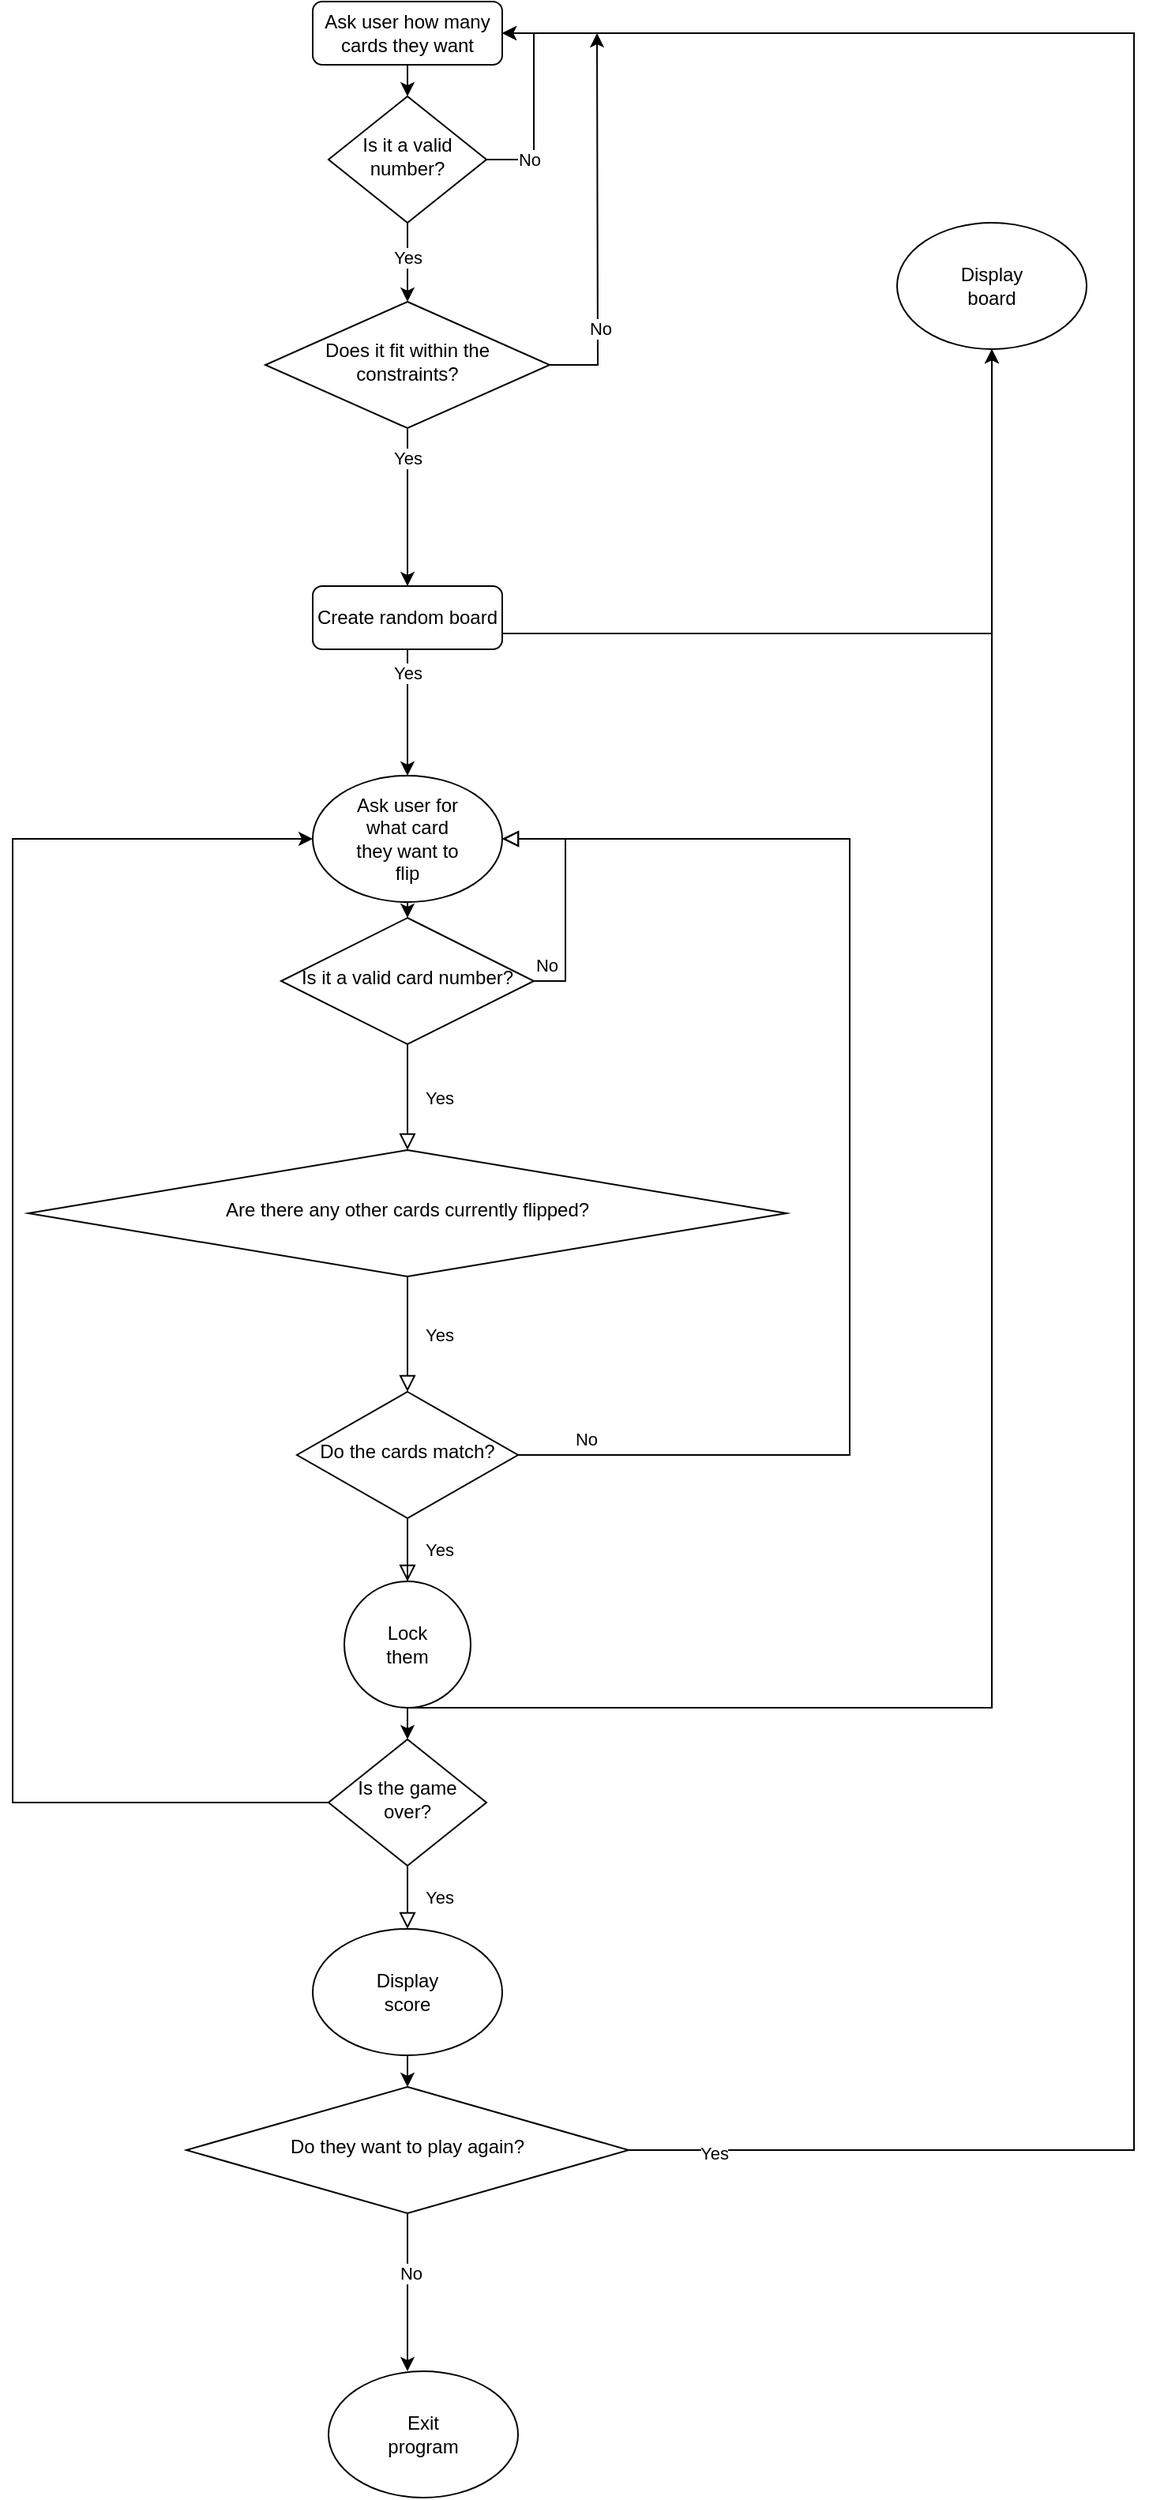 <mxfile version="14.5.3" type="github">
  <diagram id="C5RBs43oDa-KdzZeNtuy" name="Page-1">
    <mxGraphModel dx="1769" dy="614" grid="1" gridSize="10" guides="1" tooltips="1" connect="1" arrows="1" fold="1" page="1" pageScale="1" pageWidth="827" pageHeight="1169" math="0" shadow="0">
      <root>
        <mxCell id="WIyWlLk6GJQsqaUBKTNV-0" />
        <mxCell id="WIyWlLk6GJQsqaUBKTNV-1" parent="WIyWlLk6GJQsqaUBKTNV-0" />
        <mxCell id="iQYO56wF4inMTq4PNrKi-5" style="edgeStyle=orthogonalEdgeStyle;rounded=0;orthogonalLoop=1;jettySize=auto;html=1;exitX=1;exitY=0.5;exitDx=0;exitDy=0;entryX=1;entryY=0.5;entryDx=0;entryDy=0;" edge="1" parent="WIyWlLk6GJQsqaUBKTNV-1" source="WIyWlLk6GJQsqaUBKTNV-6" target="3CLsjrC5CwveXlhJZnMw-0">
          <mxGeometry relative="1" as="geometry">
            <mxPoint x="350" y="130" as="targetPoint" />
            <Array as="points">
              <mxPoint x="300" y="130" />
              <mxPoint x="300" y="50" />
            </Array>
          </mxGeometry>
        </mxCell>
        <mxCell id="iQYO56wF4inMTq4PNrKi-6" value="No" style="edgeLabel;html=1;align=center;verticalAlign=middle;resizable=0;points=[];" vertex="1" connectable="0" parent="iQYO56wF4inMTq4PNrKi-5">
          <mxGeometry x="-0.585" relative="1" as="geometry">
            <mxPoint as="offset" />
          </mxGeometry>
        </mxCell>
        <mxCell id="iQYO56wF4inMTq4PNrKi-7" style="edgeStyle=orthogonalEdgeStyle;rounded=0;orthogonalLoop=1;jettySize=auto;html=1;exitX=0.5;exitY=1;exitDx=0;exitDy=0;" edge="1" parent="WIyWlLk6GJQsqaUBKTNV-1" source="WIyWlLk6GJQsqaUBKTNV-6" target="WIyWlLk6GJQsqaUBKTNV-10">
          <mxGeometry relative="1" as="geometry">
            <Array as="points">
              <mxPoint x="220" y="210" />
              <mxPoint x="220" y="210" />
            </Array>
          </mxGeometry>
        </mxCell>
        <mxCell id="iQYO56wF4inMTq4PNrKi-8" value="Yes" style="edgeLabel;html=1;align=center;verticalAlign=middle;resizable=0;points=[];" vertex="1" connectable="0" parent="iQYO56wF4inMTq4PNrKi-7">
          <mxGeometry x="-0.146" relative="1" as="geometry">
            <mxPoint as="offset" />
          </mxGeometry>
        </mxCell>
        <mxCell id="WIyWlLk6GJQsqaUBKTNV-6" value="Is it a valid number?" style="rhombus;whiteSpace=wrap;html=1;shadow=0;fontFamily=Helvetica;fontSize=12;align=center;strokeWidth=1;spacing=6;spacingTop=-4;" parent="WIyWlLk6GJQsqaUBKTNV-1" vertex="1">
          <mxGeometry x="170" y="90" width="100" height="80" as="geometry" />
        </mxCell>
        <mxCell id="3CLsjrC5CwveXlhJZnMw-51" style="edgeStyle=orthogonalEdgeStyle;rounded=0;orthogonalLoop=1;jettySize=auto;html=1;exitX=0.5;exitY=1;exitDx=0;exitDy=0;entryX=0.5;entryY=1;entryDx=0;entryDy=0;" parent="WIyWlLk6GJQsqaUBKTNV-1" source="WIyWlLk6GJQsqaUBKTNV-10" target="3CLsjrC5CwveXlhJZnMw-47" edge="1">
          <mxGeometry relative="1" as="geometry">
            <Array as="points">
              <mxPoint x="220" y="430" />
              <mxPoint x="590" y="430" />
            </Array>
          </mxGeometry>
        </mxCell>
        <mxCell id="iQYO56wF4inMTq4PNrKi-9" style="edgeStyle=orthogonalEdgeStyle;rounded=0;orthogonalLoop=1;jettySize=auto;html=1;exitX=1;exitY=0.5;exitDx=0;exitDy=0;" edge="1" parent="WIyWlLk6GJQsqaUBKTNV-1" source="WIyWlLk6GJQsqaUBKTNV-10">
          <mxGeometry relative="1" as="geometry">
            <mxPoint x="340" y="50" as="targetPoint" />
          </mxGeometry>
        </mxCell>
        <mxCell id="iQYO56wF4inMTq4PNrKi-10" value="No" style="edgeLabel;html=1;align=center;verticalAlign=middle;resizable=0;points=[];" vertex="1" connectable="0" parent="iQYO56wF4inMTq4PNrKi-9">
          <mxGeometry x="-0.55" y="-1" relative="1" as="geometry">
            <mxPoint as="offset" />
          </mxGeometry>
        </mxCell>
        <mxCell id="WIyWlLk6GJQsqaUBKTNV-10" value="Does it fit within the constraints?" style="rhombus;whiteSpace=wrap;html=1;shadow=0;fontFamily=Helvetica;fontSize=12;align=center;strokeWidth=1;spacing=6;spacingTop=-4;" parent="WIyWlLk6GJQsqaUBKTNV-1" vertex="1">
          <mxGeometry x="130" y="220" width="180" height="80" as="geometry" />
        </mxCell>
        <mxCell id="iQYO56wF4inMTq4PNrKi-4" style="edgeStyle=orthogonalEdgeStyle;rounded=0;orthogonalLoop=1;jettySize=auto;html=1;exitX=0.5;exitY=1;exitDx=0;exitDy=0;entryX=0.5;entryY=0;entryDx=0;entryDy=0;" edge="1" parent="WIyWlLk6GJQsqaUBKTNV-1" source="3CLsjrC5CwveXlhJZnMw-0" target="WIyWlLk6GJQsqaUBKTNV-6">
          <mxGeometry relative="1" as="geometry" />
        </mxCell>
        <mxCell id="3CLsjrC5CwveXlhJZnMw-0" value="Ask user how many cards they want" style="rounded=1;whiteSpace=wrap;html=1;fontSize=12;glass=0;strokeWidth=1;shadow=0;" parent="WIyWlLk6GJQsqaUBKTNV-1" vertex="1">
          <mxGeometry x="160" y="30" width="120" height="40" as="geometry" />
        </mxCell>
        <mxCell id="3CLsjrC5CwveXlhJZnMw-6" value="" style="endArrow=classic;html=1;entryX=0.5;entryY=0;entryDx=0;entryDy=0;" parent="WIyWlLk6GJQsqaUBKTNV-1" source="WIyWlLk6GJQsqaUBKTNV-3" target="3CLsjrC5CwveXlhJZnMw-12" edge="1">
          <mxGeometry width="50" height="50" relative="1" as="geometry">
            <mxPoint x="240" y="420" as="sourcePoint" />
            <mxPoint x="220" y="430" as="targetPoint" />
          </mxGeometry>
        </mxCell>
        <mxCell id="3CLsjrC5CwveXlhJZnMw-50" value="Yes" style="edgeLabel;html=1;align=center;verticalAlign=middle;resizable=0;points=[];" parent="3CLsjrC5CwveXlhJZnMw-6" vertex="1" connectable="0">
          <mxGeometry x="-0.633" relative="1" as="geometry">
            <mxPoint as="offset" />
          </mxGeometry>
        </mxCell>
        <mxCell id="3CLsjrC5CwveXlhJZnMw-19" style="edgeStyle=orthogonalEdgeStyle;rounded=0;orthogonalLoop=1;jettySize=auto;html=1;exitX=0.5;exitY=1;exitDx=0;exitDy=0;entryX=0.5;entryY=0;entryDx=0;entryDy=0;" parent="WIyWlLk6GJQsqaUBKTNV-1" source="3CLsjrC5CwveXlhJZnMw-12" target="3CLsjrC5CwveXlhJZnMw-18" edge="1">
          <mxGeometry relative="1" as="geometry" />
        </mxCell>
        <mxCell id="3CLsjrC5CwveXlhJZnMw-12" value="" style="ellipse;whiteSpace=wrap;html=1;" parent="WIyWlLk6GJQsqaUBKTNV-1" vertex="1">
          <mxGeometry x="160" y="520" width="120" height="80" as="geometry" />
        </mxCell>
        <mxCell id="3CLsjrC5CwveXlhJZnMw-14" value="Ask user for what card they want to flip" style="text;html=1;strokeColor=none;fillColor=none;align=center;verticalAlign=middle;whiteSpace=wrap;rounded=0;" parent="WIyWlLk6GJQsqaUBKTNV-1" vertex="1">
          <mxGeometry x="180" y="530" width="80" height="60" as="geometry" />
        </mxCell>
        <mxCell id="3CLsjrC5CwveXlhJZnMw-16" value="Yes" style="rounded=0;html=1;jettySize=auto;orthogonalLoop=1;fontSize=11;endArrow=block;endFill=0;endSize=8;strokeWidth=1;shadow=0;labelBackgroundColor=none;edgeStyle=orthogonalEdgeStyle;entryX=0.5;entryY=0;entryDx=0;entryDy=0;" parent="WIyWlLk6GJQsqaUBKTNV-1" source="3CLsjrC5CwveXlhJZnMw-18" target="3CLsjrC5CwveXlhJZnMw-22" edge="1">
          <mxGeometry y="20" relative="1" as="geometry">
            <mxPoint as="offset" />
            <mxPoint x="220" y="730" as="targetPoint" />
          </mxGeometry>
        </mxCell>
        <mxCell id="3CLsjrC5CwveXlhJZnMw-17" value="No" style="edgeStyle=orthogonalEdgeStyle;rounded=0;html=1;jettySize=auto;orthogonalLoop=1;fontSize=11;endArrow=block;endFill=0;endSize=8;strokeWidth=1;shadow=0;labelBackgroundColor=none;entryX=1;entryY=0.5;entryDx=0;entryDy=0;" parent="WIyWlLk6GJQsqaUBKTNV-1" source="3CLsjrC5CwveXlhJZnMw-18" target="3CLsjrC5CwveXlhJZnMw-12" edge="1">
          <mxGeometry x="-0.895" y="10" relative="1" as="geometry">
            <mxPoint as="offset" />
            <mxPoint x="280" y="550" as="targetPoint" />
            <Array as="points">
              <mxPoint x="320" y="650" />
              <mxPoint x="320" y="560" />
            </Array>
          </mxGeometry>
        </mxCell>
        <mxCell id="3CLsjrC5CwveXlhJZnMw-18" value="Is it a valid card number?" style="rhombus;whiteSpace=wrap;html=1;shadow=0;fontFamily=Helvetica;fontSize=12;align=center;strokeWidth=1;spacing=6;spacingTop=-4;" parent="WIyWlLk6GJQsqaUBKTNV-1" vertex="1">
          <mxGeometry x="140" y="610" width="160" height="80" as="geometry" />
        </mxCell>
        <mxCell id="3CLsjrC5CwveXlhJZnMw-20" value="Yes" style="rounded=0;html=1;jettySize=auto;orthogonalLoop=1;fontSize=11;endArrow=block;endFill=0;endSize=8;strokeWidth=1;shadow=0;labelBackgroundColor=none;edgeStyle=orthogonalEdgeStyle;" parent="WIyWlLk6GJQsqaUBKTNV-1" source="3CLsjrC5CwveXlhJZnMw-22" edge="1">
          <mxGeometry y="20" relative="1" as="geometry">
            <mxPoint as="offset" />
            <mxPoint x="220" y="910" as="targetPoint" />
          </mxGeometry>
        </mxCell>
        <mxCell id="3CLsjrC5CwveXlhJZnMw-22" value="Are there any other cards currently flipped?" style="rhombus;whiteSpace=wrap;html=1;shadow=0;fontFamily=Helvetica;fontSize=12;align=center;strokeWidth=1;spacing=6;spacingTop=-4;" parent="WIyWlLk6GJQsqaUBKTNV-1" vertex="1">
          <mxGeometry x="-20" y="757" width="480" height="80" as="geometry" />
        </mxCell>
        <mxCell id="3CLsjrC5CwveXlhJZnMw-23" value="Yes" style="rounded=0;html=1;jettySize=auto;orthogonalLoop=1;fontSize=11;endArrow=block;endFill=0;endSize=8;strokeWidth=1;shadow=0;labelBackgroundColor=none;edgeStyle=orthogonalEdgeStyle;" parent="WIyWlLk6GJQsqaUBKTNV-1" source="3CLsjrC5CwveXlhJZnMw-25" edge="1">
          <mxGeometry y="20" relative="1" as="geometry">
            <mxPoint as="offset" />
            <mxPoint x="220" y="1030" as="targetPoint" />
          </mxGeometry>
        </mxCell>
        <mxCell id="3CLsjrC5CwveXlhJZnMw-24" value="No" style="edgeStyle=orthogonalEdgeStyle;rounded=0;html=1;jettySize=auto;orthogonalLoop=1;fontSize=11;endArrow=block;endFill=0;endSize=8;strokeWidth=1;shadow=0;labelBackgroundColor=none;entryX=1;entryY=0.5;entryDx=0;entryDy=0;" parent="WIyWlLk6GJQsqaUBKTNV-1" source="3CLsjrC5CwveXlhJZnMw-25" target="3CLsjrC5CwveXlhJZnMw-12" edge="1">
          <mxGeometry x="-0.895" y="10" relative="1" as="geometry">
            <mxPoint as="offset" />
            <mxPoint x="500" y="640" as="targetPoint" />
            <Array as="points">
              <mxPoint x="500" y="950" />
              <mxPoint x="500" y="560" />
            </Array>
          </mxGeometry>
        </mxCell>
        <mxCell id="3CLsjrC5CwveXlhJZnMw-53" style="edgeStyle=orthogonalEdgeStyle;rounded=0;orthogonalLoop=1;jettySize=auto;html=1;entryX=0.5;entryY=1;entryDx=0;entryDy=0;" parent="WIyWlLk6GJQsqaUBKTNV-1" source="3CLsjrC5CwveXlhJZnMw-25" target="3CLsjrC5CwveXlhJZnMw-47" edge="1">
          <mxGeometry relative="1" as="geometry">
            <mxPoint x="240" y="1020" as="targetPoint" />
            <Array as="points">
              <mxPoint x="220" y="1110" />
              <mxPoint x="590" y="1110" />
            </Array>
          </mxGeometry>
        </mxCell>
        <mxCell id="3CLsjrC5CwveXlhJZnMw-25" value="Do the cards match?" style="rhombus;whiteSpace=wrap;html=1;shadow=0;fontFamily=Helvetica;fontSize=12;align=center;strokeWidth=1;spacing=6;spacingTop=-4;" parent="WIyWlLk6GJQsqaUBKTNV-1" vertex="1">
          <mxGeometry x="150" y="910" width="140" height="80" as="geometry" />
        </mxCell>
        <mxCell id="3CLsjrC5CwveXlhJZnMw-32" style="edgeStyle=orthogonalEdgeStyle;rounded=0;orthogonalLoop=1;jettySize=auto;html=1;exitX=0.5;exitY=1;exitDx=0;exitDy=0;entryX=0.5;entryY=0;entryDx=0;entryDy=0;" parent="WIyWlLk6GJQsqaUBKTNV-1" source="3CLsjrC5CwveXlhJZnMw-26" target="3CLsjrC5CwveXlhJZnMw-31" edge="1">
          <mxGeometry relative="1" as="geometry" />
        </mxCell>
        <mxCell id="3CLsjrC5CwveXlhJZnMw-26" value="" style="ellipse;whiteSpace=wrap;html=1;aspect=fixed;" parent="WIyWlLk6GJQsqaUBKTNV-1" vertex="1">
          <mxGeometry x="180" y="1030" width="80" height="80" as="geometry" />
        </mxCell>
        <mxCell id="3CLsjrC5CwveXlhJZnMw-27" value="Lock them" style="text;html=1;strokeColor=none;fillColor=none;align=center;verticalAlign=middle;whiteSpace=wrap;rounded=0;" parent="WIyWlLk6GJQsqaUBKTNV-1" vertex="1">
          <mxGeometry x="200" y="1060" width="40" height="20" as="geometry" />
        </mxCell>
        <mxCell id="3CLsjrC5CwveXlhJZnMw-29" value="Yes" style="rounded=0;html=1;jettySize=auto;orthogonalLoop=1;fontSize=11;endArrow=block;endFill=0;endSize=8;strokeWidth=1;shadow=0;labelBackgroundColor=none;edgeStyle=orthogonalEdgeStyle;" parent="WIyWlLk6GJQsqaUBKTNV-1" source="3CLsjrC5CwveXlhJZnMw-31" edge="1">
          <mxGeometry y="20" relative="1" as="geometry">
            <mxPoint as="offset" />
            <mxPoint x="220" y="1250" as="targetPoint" />
          </mxGeometry>
        </mxCell>
        <mxCell id="3CLsjrC5CwveXlhJZnMw-33" style="edgeStyle=orthogonalEdgeStyle;rounded=0;orthogonalLoop=1;jettySize=auto;html=1;entryX=0;entryY=0.5;entryDx=0;entryDy=0;" parent="WIyWlLk6GJQsqaUBKTNV-1" source="3CLsjrC5CwveXlhJZnMw-31" target="3CLsjrC5CwveXlhJZnMw-12" edge="1">
          <mxGeometry relative="1" as="geometry">
            <mxPoint x="130" y="560" as="targetPoint" />
            <Array as="points">
              <mxPoint x="-30" y="1170" />
              <mxPoint x="-30" y="560" />
            </Array>
          </mxGeometry>
        </mxCell>
        <mxCell id="3CLsjrC5CwveXlhJZnMw-31" value="Is the game over?" style="rhombus;whiteSpace=wrap;html=1;shadow=0;fontFamily=Helvetica;fontSize=12;align=center;strokeWidth=1;spacing=6;spacingTop=-4;" parent="WIyWlLk6GJQsqaUBKTNV-1" vertex="1">
          <mxGeometry x="170" y="1130" width="100" height="80" as="geometry" />
        </mxCell>
        <mxCell id="3CLsjrC5CwveXlhJZnMw-40" style="edgeStyle=orthogonalEdgeStyle;rounded=0;orthogonalLoop=1;jettySize=auto;html=1;exitX=0.5;exitY=1;exitDx=0;exitDy=0;entryX=0.5;entryY=0;entryDx=0;entryDy=0;" parent="WIyWlLk6GJQsqaUBKTNV-1" source="3CLsjrC5CwveXlhJZnMw-35" target="3CLsjrC5CwveXlhJZnMw-39" edge="1">
          <mxGeometry relative="1" as="geometry" />
        </mxCell>
        <mxCell id="3CLsjrC5CwveXlhJZnMw-35" value="" style="ellipse;whiteSpace=wrap;html=1;" parent="WIyWlLk6GJQsqaUBKTNV-1" vertex="1">
          <mxGeometry x="160" y="1250" width="120" height="80" as="geometry" />
        </mxCell>
        <mxCell id="3CLsjrC5CwveXlhJZnMw-36" value="Display score" style="text;html=1;strokeColor=none;fillColor=none;align=center;verticalAlign=middle;whiteSpace=wrap;rounded=0;" parent="WIyWlLk6GJQsqaUBKTNV-1" vertex="1">
          <mxGeometry x="200" y="1280" width="40" height="20" as="geometry" />
        </mxCell>
        <mxCell id="3CLsjrC5CwveXlhJZnMw-41" style="edgeStyle=orthogonalEdgeStyle;rounded=0;orthogonalLoop=1;jettySize=auto;html=1;exitX=1;exitY=0.5;exitDx=0;exitDy=0;" parent="WIyWlLk6GJQsqaUBKTNV-1" source="3CLsjrC5CwveXlhJZnMw-39" edge="1">
          <mxGeometry relative="1" as="geometry">
            <mxPoint x="280" y="50" as="targetPoint" />
            <Array as="points">
              <mxPoint x="680" y="1390" />
              <mxPoint x="680" y="50" />
            </Array>
          </mxGeometry>
        </mxCell>
        <mxCell id="3CLsjrC5CwveXlhJZnMw-42" value="Yes" style="edgeLabel;html=1;align=center;verticalAlign=middle;resizable=0;points=[];" parent="3CLsjrC5CwveXlhJZnMw-41" vertex="1" connectable="0">
          <mxGeometry x="-0.948" y="-2" relative="1" as="geometry">
            <mxPoint as="offset" />
          </mxGeometry>
        </mxCell>
        <mxCell id="3CLsjrC5CwveXlhJZnMw-43" style="edgeStyle=orthogonalEdgeStyle;rounded=0;orthogonalLoop=1;jettySize=auto;html=1;" parent="WIyWlLk6GJQsqaUBKTNV-1" source="3CLsjrC5CwveXlhJZnMw-39" edge="1">
          <mxGeometry relative="1" as="geometry">
            <mxPoint x="220" y="1530" as="targetPoint" />
          </mxGeometry>
        </mxCell>
        <mxCell id="3CLsjrC5CwveXlhJZnMw-44" value="No" style="edgeLabel;html=1;align=center;verticalAlign=middle;resizable=0;points=[];" parent="3CLsjrC5CwveXlhJZnMw-43" vertex="1" connectable="0">
          <mxGeometry x="-0.24" y="2" relative="1" as="geometry">
            <mxPoint as="offset" />
          </mxGeometry>
        </mxCell>
        <mxCell id="3CLsjrC5CwveXlhJZnMw-39" value="Do they want to play again?" style="rhombus;whiteSpace=wrap;html=1;shadow=0;fontFamily=Helvetica;fontSize=12;align=center;strokeWidth=1;spacing=6;spacingTop=-4;" parent="WIyWlLk6GJQsqaUBKTNV-1" vertex="1">
          <mxGeometry x="80" y="1350" width="280" height="80" as="geometry" />
        </mxCell>
        <mxCell id="3CLsjrC5CwveXlhJZnMw-45" value="" style="ellipse;whiteSpace=wrap;html=1;" parent="WIyWlLk6GJQsqaUBKTNV-1" vertex="1">
          <mxGeometry x="170" y="1530" width="120" height="80" as="geometry" />
        </mxCell>
        <mxCell id="3CLsjrC5CwveXlhJZnMw-46" value="Exit program" style="text;html=1;strokeColor=none;fillColor=none;align=center;verticalAlign=middle;whiteSpace=wrap;rounded=0;" parent="WIyWlLk6GJQsqaUBKTNV-1" vertex="1">
          <mxGeometry x="210" y="1560" width="40" height="20" as="geometry" />
        </mxCell>
        <mxCell id="3CLsjrC5CwveXlhJZnMw-47" value="" style="ellipse;whiteSpace=wrap;html=1;" parent="WIyWlLk6GJQsqaUBKTNV-1" vertex="1">
          <mxGeometry x="530" y="170" width="120" height="80" as="geometry" />
        </mxCell>
        <mxCell id="3CLsjrC5CwveXlhJZnMw-48" value="Display board" style="text;html=1;strokeColor=none;fillColor=none;align=center;verticalAlign=middle;whiteSpace=wrap;rounded=0;" parent="WIyWlLk6GJQsqaUBKTNV-1" vertex="1">
          <mxGeometry x="570" y="200" width="40" height="20" as="geometry" />
        </mxCell>
        <mxCell id="WIyWlLk6GJQsqaUBKTNV-3" value="Create random board" style="rounded=1;whiteSpace=wrap;html=1;fontSize=12;glass=0;strokeWidth=1;shadow=0;" parent="WIyWlLk6GJQsqaUBKTNV-1" vertex="1">
          <mxGeometry x="160" y="400" width="120" height="40" as="geometry" />
        </mxCell>
        <mxCell id="iQYO56wF4inMTq4PNrKi-2" value="" style="endArrow=classic;html=1;entryX=0.5;entryY=0;entryDx=0;entryDy=0;" edge="1" parent="WIyWlLk6GJQsqaUBKTNV-1" source="WIyWlLk6GJQsqaUBKTNV-10" target="WIyWlLk6GJQsqaUBKTNV-3">
          <mxGeometry width="50" height="50" relative="1" as="geometry">
            <mxPoint x="220" y="300" as="sourcePoint" />
            <mxPoint x="220" y="520" as="targetPoint" />
          </mxGeometry>
        </mxCell>
        <mxCell id="iQYO56wF4inMTq4PNrKi-3" value="Yes" style="edgeLabel;html=1;align=center;verticalAlign=middle;resizable=0;points=[];" vertex="1" connectable="0" parent="iQYO56wF4inMTq4PNrKi-2">
          <mxGeometry x="-0.633" relative="1" as="geometry">
            <mxPoint as="offset" />
          </mxGeometry>
        </mxCell>
      </root>
    </mxGraphModel>
  </diagram>
</mxfile>
